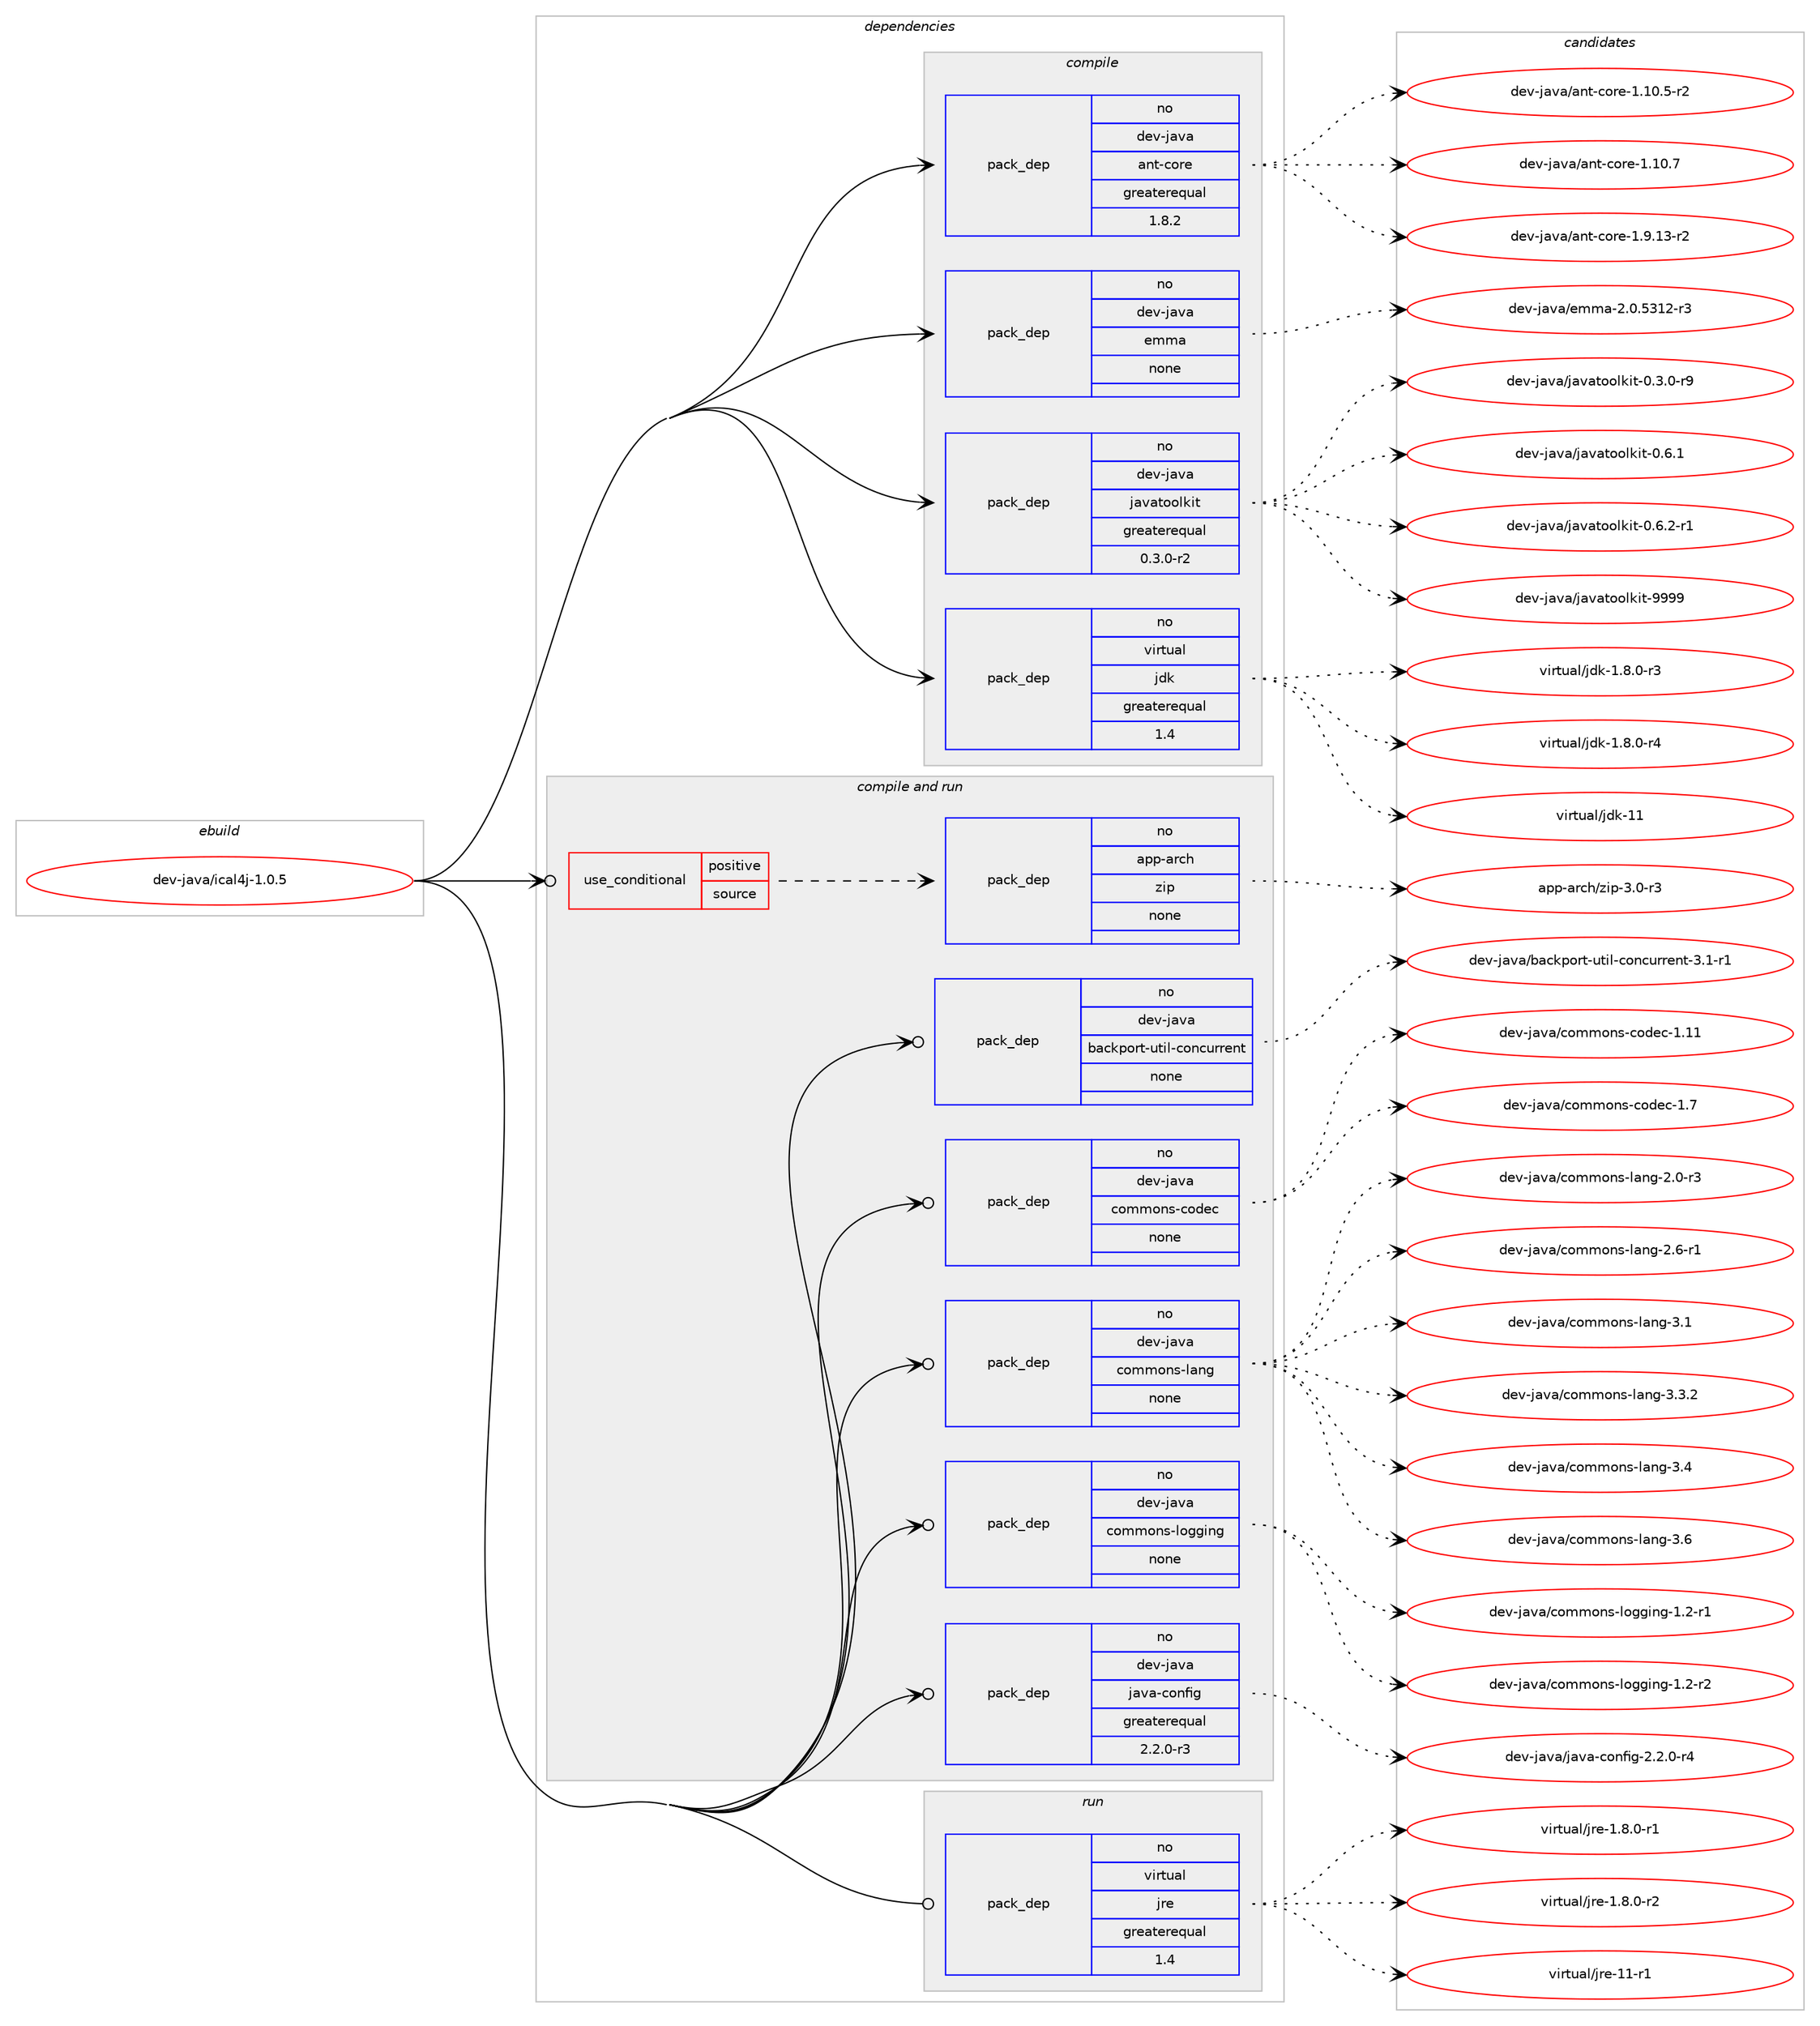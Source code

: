 digraph prolog {

# *************
# Graph options
# *************

newrank=true;
concentrate=true;
compound=true;
graph [rankdir=LR,fontname=Helvetica,fontsize=10,ranksep=1.5];#, ranksep=2.5, nodesep=0.2];
edge  [arrowhead=vee];
node  [fontname=Helvetica,fontsize=10];

# **********
# The ebuild
# **********

subgraph cluster_leftcol {
color=gray;
rank=same;
label=<<i>ebuild</i>>;
id [label="dev-java/ical4j-1.0.5", color=red, width=4, href="../dev-java/ical4j-1.0.5.svg"];
}

# ****************
# The dependencies
# ****************

subgraph cluster_midcol {
color=gray;
label=<<i>dependencies</i>>;
subgraph cluster_compile {
fillcolor="#eeeeee";
style=filled;
label=<<i>compile</i>>;
subgraph pack412944 {
dependency552988 [label=<<TABLE BORDER="0" CELLBORDER="1" CELLSPACING="0" CELLPADDING="4" WIDTH="220"><TR><TD ROWSPAN="6" CELLPADDING="30">pack_dep</TD></TR><TR><TD WIDTH="110">no</TD></TR><TR><TD>dev-java</TD></TR><TR><TD>ant-core</TD></TR><TR><TD>greaterequal</TD></TR><TR><TD>1.8.2</TD></TR></TABLE>>, shape=none, color=blue];
}
id:e -> dependency552988:w [weight=20,style="solid",arrowhead="vee"];
subgraph pack412945 {
dependency552989 [label=<<TABLE BORDER="0" CELLBORDER="1" CELLSPACING="0" CELLPADDING="4" WIDTH="220"><TR><TD ROWSPAN="6" CELLPADDING="30">pack_dep</TD></TR><TR><TD WIDTH="110">no</TD></TR><TR><TD>dev-java</TD></TR><TR><TD>emma</TD></TR><TR><TD>none</TD></TR><TR><TD></TD></TR></TABLE>>, shape=none, color=blue];
}
id:e -> dependency552989:w [weight=20,style="solid",arrowhead="vee"];
subgraph pack412946 {
dependency552990 [label=<<TABLE BORDER="0" CELLBORDER="1" CELLSPACING="0" CELLPADDING="4" WIDTH="220"><TR><TD ROWSPAN="6" CELLPADDING="30">pack_dep</TD></TR><TR><TD WIDTH="110">no</TD></TR><TR><TD>dev-java</TD></TR><TR><TD>javatoolkit</TD></TR><TR><TD>greaterequal</TD></TR><TR><TD>0.3.0-r2</TD></TR></TABLE>>, shape=none, color=blue];
}
id:e -> dependency552990:w [weight=20,style="solid",arrowhead="vee"];
subgraph pack412947 {
dependency552991 [label=<<TABLE BORDER="0" CELLBORDER="1" CELLSPACING="0" CELLPADDING="4" WIDTH="220"><TR><TD ROWSPAN="6" CELLPADDING="30">pack_dep</TD></TR><TR><TD WIDTH="110">no</TD></TR><TR><TD>virtual</TD></TR><TR><TD>jdk</TD></TR><TR><TD>greaterequal</TD></TR><TR><TD>1.4</TD></TR></TABLE>>, shape=none, color=blue];
}
id:e -> dependency552991:w [weight=20,style="solid",arrowhead="vee"];
}
subgraph cluster_compileandrun {
fillcolor="#eeeeee";
style=filled;
label=<<i>compile and run</i>>;
subgraph cond128872 {
dependency552992 [label=<<TABLE BORDER="0" CELLBORDER="1" CELLSPACING="0" CELLPADDING="4"><TR><TD ROWSPAN="3" CELLPADDING="10">use_conditional</TD></TR><TR><TD>positive</TD></TR><TR><TD>source</TD></TR></TABLE>>, shape=none, color=red];
subgraph pack412948 {
dependency552993 [label=<<TABLE BORDER="0" CELLBORDER="1" CELLSPACING="0" CELLPADDING="4" WIDTH="220"><TR><TD ROWSPAN="6" CELLPADDING="30">pack_dep</TD></TR><TR><TD WIDTH="110">no</TD></TR><TR><TD>app-arch</TD></TR><TR><TD>zip</TD></TR><TR><TD>none</TD></TR><TR><TD></TD></TR></TABLE>>, shape=none, color=blue];
}
dependency552992:e -> dependency552993:w [weight=20,style="dashed",arrowhead="vee"];
}
id:e -> dependency552992:w [weight=20,style="solid",arrowhead="odotvee"];
subgraph pack412949 {
dependency552994 [label=<<TABLE BORDER="0" CELLBORDER="1" CELLSPACING="0" CELLPADDING="4" WIDTH="220"><TR><TD ROWSPAN="6" CELLPADDING="30">pack_dep</TD></TR><TR><TD WIDTH="110">no</TD></TR><TR><TD>dev-java</TD></TR><TR><TD>backport-util-concurrent</TD></TR><TR><TD>none</TD></TR><TR><TD></TD></TR></TABLE>>, shape=none, color=blue];
}
id:e -> dependency552994:w [weight=20,style="solid",arrowhead="odotvee"];
subgraph pack412950 {
dependency552995 [label=<<TABLE BORDER="0" CELLBORDER="1" CELLSPACING="0" CELLPADDING="4" WIDTH="220"><TR><TD ROWSPAN="6" CELLPADDING="30">pack_dep</TD></TR><TR><TD WIDTH="110">no</TD></TR><TR><TD>dev-java</TD></TR><TR><TD>commons-codec</TD></TR><TR><TD>none</TD></TR><TR><TD></TD></TR></TABLE>>, shape=none, color=blue];
}
id:e -> dependency552995:w [weight=20,style="solid",arrowhead="odotvee"];
subgraph pack412951 {
dependency552996 [label=<<TABLE BORDER="0" CELLBORDER="1" CELLSPACING="0" CELLPADDING="4" WIDTH="220"><TR><TD ROWSPAN="6" CELLPADDING="30">pack_dep</TD></TR><TR><TD WIDTH="110">no</TD></TR><TR><TD>dev-java</TD></TR><TR><TD>commons-lang</TD></TR><TR><TD>none</TD></TR><TR><TD></TD></TR></TABLE>>, shape=none, color=blue];
}
id:e -> dependency552996:w [weight=20,style="solid",arrowhead="odotvee"];
subgraph pack412952 {
dependency552997 [label=<<TABLE BORDER="0" CELLBORDER="1" CELLSPACING="0" CELLPADDING="4" WIDTH="220"><TR><TD ROWSPAN="6" CELLPADDING="30">pack_dep</TD></TR><TR><TD WIDTH="110">no</TD></TR><TR><TD>dev-java</TD></TR><TR><TD>commons-logging</TD></TR><TR><TD>none</TD></TR><TR><TD></TD></TR></TABLE>>, shape=none, color=blue];
}
id:e -> dependency552997:w [weight=20,style="solid",arrowhead="odotvee"];
subgraph pack412953 {
dependency552998 [label=<<TABLE BORDER="0" CELLBORDER="1" CELLSPACING="0" CELLPADDING="4" WIDTH="220"><TR><TD ROWSPAN="6" CELLPADDING="30">pack_dep</TD></TR><TR><TD WIDTH="110">no</TD></TR><TR><TD>dev-java</TD></TR><TR><TD>java-config</TD></TR><TR><TD>greaterequal</TD></TR><TR><TD>2.2.0-r3</TD></TR></TABLE>>, shape=none, color=blue];
}
id:e -> dependency552998:w [weight=20,style="solid",arrowhead="odotvee"];
}
subgraph cluster_run {
fillcolor="#eeeeee";
style=filled;
label=<<i>run</i>>;
subgraph pack412954 {
dependency552999 [label=<<TABLE BORDER="0" CELLBORDER="1" CELLSPACING="0" CELLPADDING="4" WIDTH="220"><TR><TD ROWSPAN="6" CELLPADDING="30">pack_dep</TD></TR><TR><TD WIDTH="110">no</TD></TR><TR><TD>virtual</TD></TR><TR><TD>jre</TD></TR><TR><TD>greaterequal</TD></TR><TR><TD>1.4</TD></TR></TABLE>>, shape=none, color=blue];
}
id:e -> dependency552999:w [weight=20,style="solid",arrowhead="odot"];
}
}

# **************
# The candidates
# **************

subgraph cluster_choices {
rank=same;
color=gray;
label=<<i>candidates</i>>;

subgraph choice412944 {
color=black;
nodesep=1;
choice10010111845106971189747971101164599111114101454946494846534511450 [label="dev-java/ant-core-1.10.5-r2", color=red, width=4,href="../dev-java/ant-core-1.10.5-r2.svg"];
choice1001011184510697118974797110116459911111410145494649484655 [label="dev-java/ant-core-1.10.7", color=red, width=4,href="../dev-java/ant-core-1.10.7.svg"];
choice10010111845106971189747971101164599111114101454946574649514511450 [label="dev-java/ant-core-1.9.13-r2", color=red, width=4,href="../dev-java/ant-core-1.9.13-r2.svg"];
dependency552988:e -> choice10010111845106971189747971101164599111114101454946494846534511450:w [style=dotted,weight="100"];
dependency552988:e -> choice1001011184510697118974797110116459911111410145494649484655:w [style=dotted,weight="100"];
dependency552988:e -> choice10010111845106971189747971101164599111114101454946574649514511450:w [style=dotted,weight="100"];
}
subgraph choice412945 {
color=black;
nodesep=1;
choice10010111845106971189747101109109974550464846535149504511451 [label="dev-java/emma-2.0.5312-r3", color=red, width=4,href="../dev-java/emma-2.0.5312-r3.svg"];
dependency552989:e -> choice10010111845106971189747101109109974550464846535149504511451:w [style=dotted,weight="100"];
}
subgraph choice412946 {
color=black;
nodesep=1;
choice1001011184510697118974710697118971161111111081071051164548465146484511457 [label="dev-java/javatoolkit-0.3.0-r9", color=red, width=4,href="../dev-java/javatoolkit-0.3.0-r9.svg"];
choice100101118451069711897471069711897116111111108107105116454846544649 [label="dev-java/javatoolkit-0.6.1", color=red, width=4,href="../dev-java/javatoolkit-0.6.1.svg"];
choice1001011184510697118974710697118971161111111081071051164548465446504511449 [label="dev-java/javatoolkit-0.6.2-r1", color=red, width=4,href="../dev-java/javatoolkit-0.6.2-r1.svg"];
choice1001011184510697118974710697118971161111111081071051164557575757 [label="dev-java/javatoolkit-9999", color=red, width=4,href="../dev-java/javatoolkit-9999.svg"];
dependency552990:e -> choice1001011184510697118974710697118971161111111081071051164548465146484511457:w [style=dotted,weight="100"];
dependency552990:e -> choice100101118451069711897471069711897116111111108107105116454846544649:w [style=dotted,weight="100"];
dependency552990:e -> choice1001011184510697118974710697118971161111111081071051164548465446504511449:w [style=dotted,weight="100"];
dependency552990:e -> choice1001011184510697118974710697118971161111111081071051164557575757:w [style=dotted,weight="100"];
}
subgraph choice412947 {
color=black;
nodesep=1;
choice11810511411611797108471061001074549465646484511451 [label="virtual/jdk-1.8.0-r3", color=red, width=4,href="../virtual/jdk-1.8.0-r3.svg"];
choice11810511411611797108471061001074549465646484511452 [label="virtual/jdk-1.8.0-r4", color=red, width=4,href="../virtual/jdk-1.8.0-r4.svg"];
choice1181051141161179710847106100107454949 [label="virtual/jdk-11", color=red, width=4,href="../virtual/jdk-11.svg"];
dependency552991:e -> choice11810511411611797108471061001074549465646484511451:w [style=dotted,weight="100"];
dependency552991:e -> choice11810511411611797108471061001074549465646484511452:w [style=dotted,weight="100"];
dependency552991:e -> choice1181051141161179710847106100107454949:w [style=dotted,weight="100"];
}
subgraph choice412948 {
color=black;
nodesep=1;
choice9711211245971149910447122105112455146484511451 [label="app-arch/zip-3.0-r3", color=red, width=4,href="../app-arch/zip-3.0-r3.svg"];
dependency552993:e -> choice9711211245971149910447122105112455146484511451:w [style=dotted,weight="100"];
}
subgraph choice412949 {
color=black;
nodesep=1;
choice1001011184510697118974798979910711211111411645117116105108459911111099117114114101110116455146494511449 [label="dev-java/backport-util-concurrent-3.1-r1", color=red, width=4,href="../dev-java/backport-util-concurrent-3.1-r1.svg"];
dependency552994:e -> choice1001011184510697118974798979910711211111411645117116105108459911111099117114114101110116455146494511449:w [style=dotted,weight="100"];
}
subgraph choice412950 {
color=black;
nodesep=1;
choice10010111845106971189747991111091091111101154599111100101994549464949 [label="dev-java/commons-codec-1.11", color=red, width=4,href="../dev-java/commons-codec-1.11.svg"];
choice100101118451069711897479911110910911111011545991111001019945494655 [label="dev-java/commons-codec-1.7", color=red, width=4,href="../dev-java/commons-codec-1.7.svg"];
dependency552995:e -> choice10010111845106971189747991111091091111101154599111100101994549464949:w [style=dotted,weight="100"];
dependency552995:e -> choice100101118451069711897479911110910911111011545991111001019945494655:w [style=dotted,weight="100"];
}
subgraph choice412951 {
color=black;
nodesep=1;
choice10010111845106971189747991111091091111101154510897110103455046484511451 [label="dev-java/commons-lang-2.0-r3", color=red, width=4,href="../dev-java/commons-lang-2.0-r3.svg"];
choice10010111845106971189747991111091091111101154510897110103455046544511449 [label="dev-java/commons-lang-2.6-r1", color=red, width=4,href="../dev-java/commons-lang-2.6-r1.svg"];
choice1001011184510697118974799111109109111110115451089711010345514649 [label="dev-java/commons-lang-3.1", color=red, width=4,href="../dev-java/commons-lang-3.1.svg"];
choice10010111845106971189747991111091091111101154510897110103455146514650 [label="dev-java/commons-lang-3.3.2", color=red, width=4,href="../dev-java/commons-lang-3.3.2.svg"];
choice1001011184510697118974799111109109111110115451089711010345514652 [label="dev-java/commons-lang-3.4", color=red, width=4,href="../dev-java/commons-lang-3.4.svg"];
choice1001011184510697118974799111109109111110115451089711010345514654 [label="dev-java/commons-lang-3.6", color=red, width=4,href="../dev-java/commons-lang-3.6.svg"];
dependency552996:e -> choice10010111845106971189747991111091091111101154510897110103455046484511451:w [style=dotted,weight="100"];
dependency552996:e -> choice10010111845106971189747991111091091111101154510897110103455046544511449:w [style=dotted,weight="100"];
dependency552996:e -> choice1001011184510697118974799111109109111110115451089711010345514649:w [style=dotted,weight="100"];
dependency552996:e -> choice10010111845106971189747991111091091111101154510897110103455146514650:w [style=dotted,weight="100"];
dependency552996:e -> choice1001011184510697118974799111109109111110115451089711010345514652:w [style=dotted,weight="100"];
dependency552996:e -> choice1001011184510697118974799111109109111110115451089711010345514654:w [style=dotted,weight="100"];
}
subgraph choice412952 {
color=black;
nodesep=1;
choice100101118451069711897479911110910911111011545108111103103105110103454946504511449 [label="dev-java/commons-logging-1.2-r1", color=red, width=4,href="../dev-java/commons-logging-1.2-r1.svg"];
choice100101118451069711897479911110910911111011545108111103103105110103454946504511450 [label="dev-java/commons-logging-1.2-r2", color=red, width=4,href="../dev-java/commons-logging-1.2-r2.svg"];
dependency552997:e -> choice100101118451069711897479911110910911111011545108111103103105110103454946504511449:w [style=dotted,weight="100"];
dependency552997:e -> choice100101118451069711897479911110910911111011545108111103103105110103454946504511450:w [style=dotted,weight="100"];
}
subgraph choice412953 {
color=black;
nodesep=1;
choice10010111845106971189747106971189745991111101021051034550465046484511452 [label="dev-java/java-config-2.2.0-r4", color=red, width=4,href="../dev-java/java-config-2.2.0-r4.svg"];
dependency552998:e -> choice10010111845106971189747106971189745991111101021051034550465046484511452:w [style=dotted,weight="100"];
}
subgraph choice412954 {
color=black;
nodesep=1;
choice11810511411611797108471061141014549465646484511449 [label="virtual/jre-1.8.0-r1", color=red, width=4,href="../virtual/jre-1.8.0-r1.svg"];
choice11810511411611797108471061141014549465646484511450 [label="virtual/jre-1.8.0-r2", color=red, width=4,href="../virtual/jre-1.8.0-r2.svg"];
choice11810511411611797108471061141014549494511449 [label="virtual/jre-11-r1", color=red, width=4,href="../virtual/jre-11-r1.svg"];
dependency552999:e -> choice11810511411611797108471061141014549465646484511449:w [style=dotted,weight="100"];
dependency552999:e -> choice11810511411611797108471061141014549465646484511450:w [style=dotted,weight="100"];
dependency552999:e -> choice11810511411611797108471061141014549494511449:w [style=dotted,weight="100"];
}
}

}
